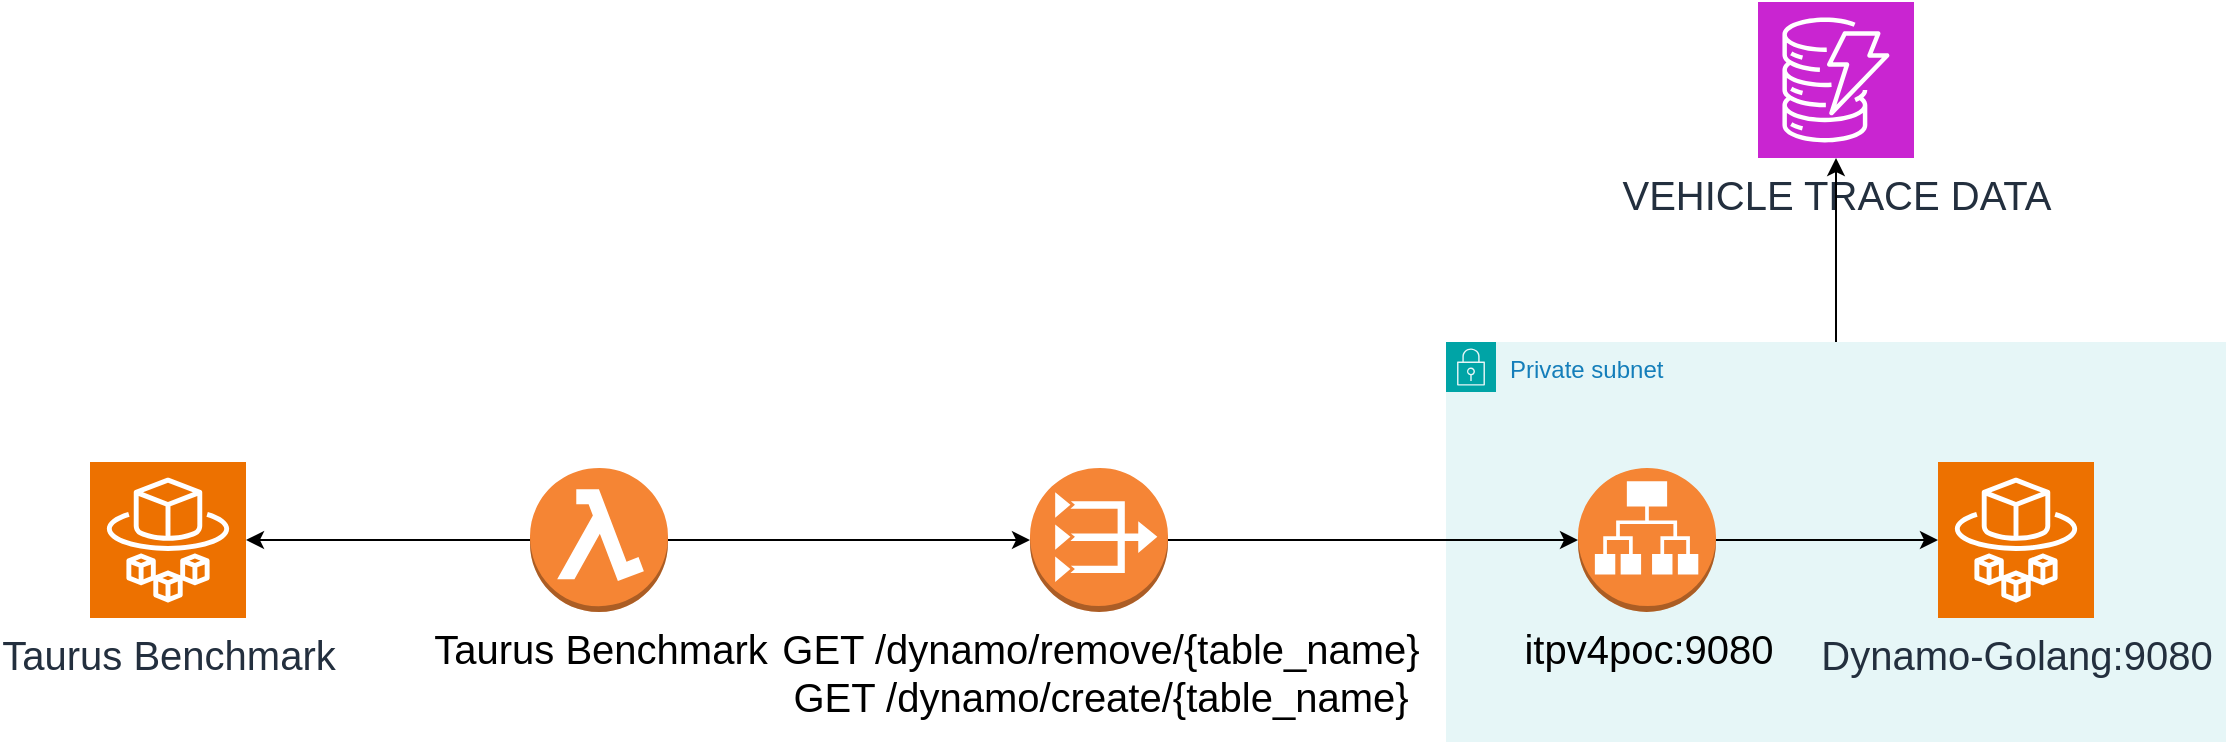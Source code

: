 <mxfile version="24.8.6">
  <diagram name="Page-1" id="mjVPIW_uu3E94WUAjvXv">
    <mxGraphModel dx="1426" dy="791" grid="1" gridSize="10" guides="1" tooltips="1" connect="1" arrows="1" fold="1" page="1" pageScale="1" pageWidth="827" pageHeight="1169" math="0" shadow="0">
      <root>
        <mxCell id="0" />
        <mxCell id="1" parent="0" />
        <mxCell id="nkPuWHo--e187zoxdhc1-19" value="Private subnet" style="points=[[0,0],[0.25,0],[0.5,0],[0.75,0],[1,0],[1,0.25],[1,0.5],[1,0.75],[1,1],[0.75,1],[0.5,1],[0.25,1],[0,1],[0,0.75],[0,0.5],[0,0.25]];outlineConnect=0;gradientColor=none;html=1;whiteSpace=wrap;fontSize=12;fontStyle=0;container=1;pointerEvents=0;collapsible=0;recursiveResize=0;shape=mxgraph.aws4.group;grIcon=mxgraph.aws4.group_security_group;grStroke=0;strokeColor=#00A4A6;fillColor=#E6F6F7;verticalAlign=top;align=left;spacingLeft=30;fontColor=#147EBA;dashed=0;" vertex="1" parent="1">
          <mxGeometry x="788" y="220" width="390" height="200" as="geometry" />
        </mxCell>
        <mxCell id="nkPuWHo--e187zoxdhc1-7" value="itpv4poc:9080" style="outlineConnect=0;dashed=0;verticalLabelPosition=bottom;verticalAlign=top;align=center;html=1;shape=mxgraph.aws3.application_load_balancer;fillColor=#F58534;gradientColor=none;fontSize=20;" vertex="1" parent="nkPuWHo--e187zoxdhc1-19">
          <mxGeometry x="66" y="63" width="69" height="72" as="geometry" />
        </mxCell>
        <mxCell id="nkPuWHo--e187zoxdhc1-2" value="Dynamo-Golang:9080" style="sketch=0;points=[[0,0,0],[0.25,0,0],[0.5,0,0],[0.75,0,0],[1,0,0],[0,1,0],[0.25,1,0],[0.5,1,0],[0.75,1,0],[1,1,0],[0,0.25,0],[0,0.5,0],[0,0.75,0],[1,0.25,0],[1,0.5,0],[1,0.75,0]];outlineConnect=0;fontColor=#232F3E;fillColor=#ED7100;strokeColor=#ffffff;dashed=0;verticalLabelPosition=bottom;verticalAlign=top;align=center;html=1;fontSize=20;fontStyle=0;aspect=fixed;shape=mxgraph.aws4.resourceIcon;resIcon=mxgraph.aws4.fargate;" vertex="1" parent="nkPuWHo--e187zoxdhc1-19">
          <mxGeometry x="246" y="60" width="78" height="78" as="geometry" />
        </mxCell>
        <mxCell id="nkPuWHo--e187zoxdhc1-8" style="edgeStyle=orthogonalEdgeStyle;rounded=0;orthogonalLoop=1;jettySize=auto;html=1;" edge="1" parent="nkPuWHo--e187zoxdhc1-19" source="nkPuWHo--e187zoxdhc1-7" target="nkPuWHo--e187zoxdhc1-2">
          <mxGeometry relative="1" as="geometry" />
        </mxCell>
        <mxCell id="nkPuWHo--e187zoxdhc1-1" value="Taurus Benchmark" style="sketch=0;points=[[0,0,0],[0.25,0,0],[0.5,0,0],[0.75,0,0],[1,0,0],[0,1,0],[0.25,1,0],[0.5,1,0],[0.75,1,0],[1,1,0],[0,0.25,0],[0,0.5,0],[0,0.75,0],[1,0.25,0],[1,0.5,0],[1,0.75,0]];outlineConnect=0;fontColor=#232F3E;fillColor=#ED7100;strokeColor=#ffffff;dashed=0;verticalLabelPosition=bottom;verticalAlign=top;align=center;html=1;fontSize=20;fontStyle=0;aspect=fixed;shape=mxgraph.aws4.resourceIcon;resIcon=mxgraph.aws4.fargate;" vertex="1" parent="1">
          <mxGeometry x="110" y="280" width="78" height="78" as="geometry" />
        </mxCell>
        <mxCell id="nkPuWHo--e187zoxdhc1-12" style="edgeStyle=orthogonalEdgeStyle;rounded=0;orthogonalLoop=1;jettySize=auto;html=1;" edge="1" parent="1" source="nkPuWHo--e187zoxdhc1-11" target="nkPuWHo--e187zoxdhc1-7">
          <mxGeometry relative="1" as="geometry" />
        </mxCell>
        <mxCell id="nkPuWHo--e187zoxdhc1-11" value="&lt;div&gt;GET /dynamo/remove/{table_name}&lt;/div&gt;GET /dynamo/create/{table_name}" style="outlineConnect=0;dashed=0;verticalLabelPosition=bottom;verticalAlign=top;align=center;html=1;shape=mxgraph.aws3.vpc_nat_gateway;fillColor=#F58536;gradientColor=none;fontSize=20;" vertex="1" parent="1">
          <mxGeometry x="580" y="283" width="69" height="72" as="geometry" />
        </mxCell>
        <mxCell id="nkPuWHo--e187zoxdhc1-15" style="edgeStyle=orthogonalEdgeStyle;rounded=0;orthogonalLoop=1;jettySize=auto;html=1;" edge="1" parent="1" source="nkPuWHo--e187zoxdhc1-13" target="nkPuWHo--e187zoxdhc1-11">
          <mxGeometry relative="1" as="geometry" />
        </mxCell>
        <mxCell id="nkPuWHo--e187zoxdhc1-16" style="edgeStyle=orthogonalEdgeStyle;rounded=0;orthogonalLoop=1;jettySize=auto;html=1;" edge="1" parent="1" source="nkPuWHo--e187zoxdhc1-13" target="nkPuWHo--e187zoxdhc1-1">
          <mxGeometry relative="1" as="geometry" />
        </mxCell>
        <mxCell id="nkPuWHo--e187zoxdhc1-13" value="Taurus Benchmark" style="outlineConnect=0;dashed=0;verticalLabelPosition=bottom;verticalAlign=top;align=center;html=1;shape=mxgraph.aws3.lambda_function;fillColor=#F58534;gradientColor=none;fontSize=20;" vertex="1" parent="1">
          <mxGeometry x="330" y="283" width="69" height="72" as="geometry" />
        </mxCell>
        <mxCell id="nkPuWHo--e187zoxdhc1-21" value="VEHICLE TRACE DATA" style="sketch=0;points=[[0,0,0],[0.25,0,0],[0.5,0,0],[0.75,0,0],[1,0,0],[0,1,0],[0.25,1,0],[0.5,1,0],[0.75,1,0],[1,1,0],[0,0.25,0],[0,0.5,0],[0,0.75,0],[1,0.25,0],[1,0.5,0],[1,0.75,0]];outlineConnect=0;fontColor=#232F3E;fillColor=#C925D1;strokeColor=#ffffff;dashed=0;verticalLabelPosition=bottom;verticalAlign=top;align=center;html=1;fontSize=20;fontStyle=0;aspect=fixed;shape=mxgraph.aws4.resourceIcon;resIcon=mxgraph.aws4.dynamodb;" vertex="1" parent="1">
          <mxGeometry x="944" y="50" width="78" height="78" as="geometry" />
        </mxCell>
        <mxCell id="nkPuWHo--e187zoxdhc1-22" style="edgeStyle=orthogonalEdgeStyle;rounded=0;orthogonalLoop=1;jettySize=auto;html=1;" edge="1" parent="1" source="nkPuWHo--e187zoxdhc1-19" target="nkPuWHo--e187zoxdhc1-21">
          <mxGeometry relative="1" as="geometry" />
        </mxCell>
      </root>
    </mxGraphModel>
  </diagram>
</mxfile>
